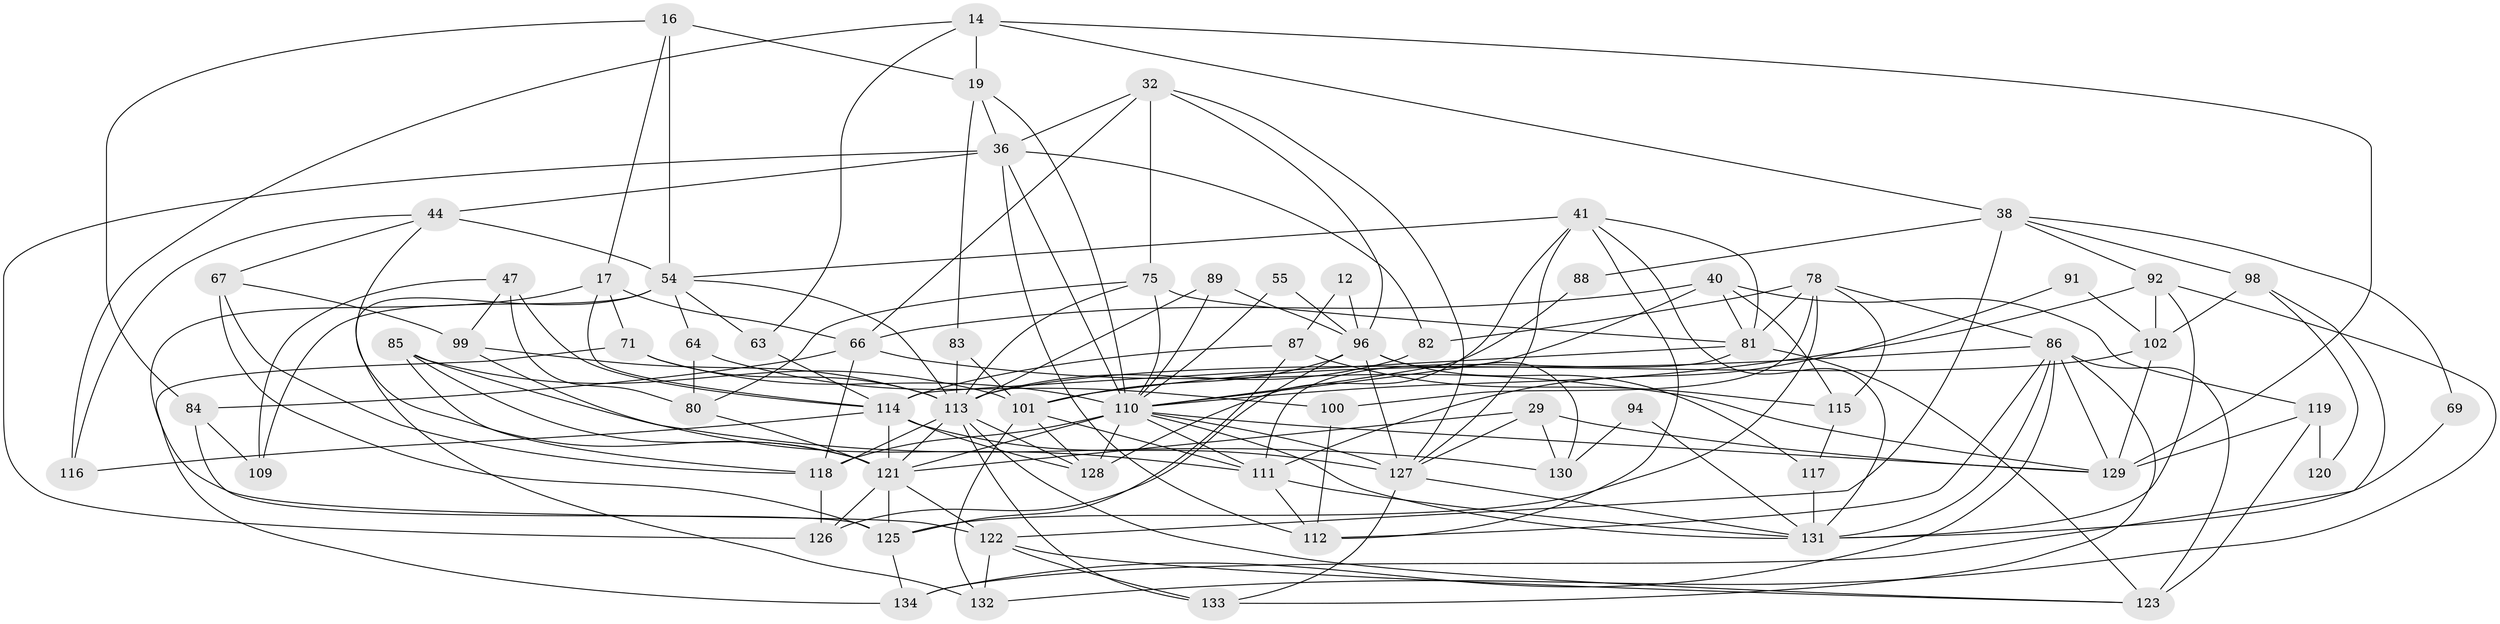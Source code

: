 // original degree distribution, {2: 0.13432835820895522, 3: 0.2537313432835821, 4: 0.2835820895522388, 6: 0.11194029850746269, 5: 0.1791044776119403, 7: 0.029850746268656716, 8: 0.007462686567164179}
// Generated by graph-tools (version 1.1) at 2025/51/03/09/25 04:51:24]
// undirected, 67 vertices, 170 edges
graph export_dot {
graph [start="1"]
  node [color=gray90,style=filled];
  12;
  14;
  16;
  17;
  19;
  29;
  32 [super="+15"];
  36 [super="+9+27"];
  38;
  40;
  41 [super="+4"];
  44;
  47;
  54 [super="+20+51"];
  55;
  63;
  64;
  66 [super="+11"];
  67;
  69;
  71 [super="+39"];
  75;
  78 [super="+1+45+30"];
  80 [super="+59"];
  81 [super="+52"];
  82;
  83;
  84 [super="+79"];
  85;
  86 [super="+22+31"];
  87;
  88;
  89 [super="+61"];
  91;
  92 [super="+10"];
  94;
  96 [super="+93"];
  98;
  99;
  100 [super="+95"];
  101 [super="+33+48+50"];
  102 [super="+97"];
  109;
  110 [super="+24+90+106"];
  111 [super="+68"];
  112 [super="+18"];
  113 [super="+73+70+104"];
  114 [super="+74"];
  115 [super="+58"];
  116;
  117;
  118 [super="+105"];
  119 [super="+49"];
  120;
  121 [super="+108"];
  122 [super="+107"];
  123;
  125 [super="+28"];
  126;
  127 [super="+76+2+124"];
  128 [super="+26"];
  129 [super="+56+34"];
  130 [super="+53"];
  131 [super="+62"];
  132;
  133;
  134;
  12 -- 87;
  12 -- 96;
  14 -- 63;
  14 -- 19;
  14 -- 38;
  14 -- 116;
  14 -- 129;
  16 -- 17;
  16 -- 19;
  16 -- 54 [weight=2];
  16 -- 84;
  17 -- 66;
  17 -- 122;
  17 -- 71;
  17 -- 114;
  19 -- 83;
  19 -- 36;
  19 -- 110;
  29 -- 130 [weight=2];
  29 -- 129;
  29 -- 127;
  29 -- 121;
  32 -- 127;
  32 -- 75;
  32 -- 96;
  32 -- 36;
  32 -- 66;
  36 -- 44;
  36 -- 112 [weight=2];
  36 -- 82;
  36 -- 126 [weight=2];
  36 -- 110 [weight=2];
  38 -- 122 [weight=2];
  38 -- 69;
  38 -- 88;
  38 -- 92;
  38 -- 98;
  40 -- 66;
  40 -- 81;
  40 -- 119;
  40 -- 115;
  40 -- 110;
  41 -- 128 [weight=2];
  41 -- 131 [weight=2];
  41 -- 54;
  41 -- 112;
  41 -- 81;
  41 -- 127;
  44 -- 121;
  44 -- 67;
  44 -- 116;
  44 -- 54 [weight=2];
  47 -- 80 [weight=2];
  47 -- 99;
  47 -- 109;
  47 -- 114;
  54 -- 132;
  54 -- 64;
  54 -- 109;
  54 -- 63;
  54 -- 113;
  55 -- 96;
  55 -- 110;
  63 -- 114;
  64 -- 80;
  64 -- 100;
  66 -- 84;
  66 -- 129;
  66 -- 118;
  67 -- 99;
  67 -- 118;
  67 -- 125;
  69 -- 131;
  71 -- 134;
  71 -- 113;
  71 -- 110;
  75 -- 81;
  75 -- 80;
  75 -- 113;
  75 -- 110;
  78 -- 82;
  78 -- 100 [weight=2];
  78 -- 115;
  78 -- 86;
  78 -- 125;
  78 -- 81 [weight=2];
  80 -- 121;
  81 -- 114 [weight=2];
  81 -- 123;
  81 -- 111;
  82 -- 113;
  83 -- 101;
  83 -- 113;
  84 -- 109;
  84 -- 125 [weight=2];
  85 -- 130;
  85 -- 101;
  85 -- 118;
  85 -- 121;
  86 -- 134;
  86 -- 112;
  86 -- 133;
  86 -- 123;
  86 -- 131;
  86 -- 101;
  86 -- 129;
  87 -- 125;
  87 -- 114;
  87 -- 115 [weight=2];
  88 -- 110;
  89 -- 96;
  89 -- 113;
  89 -- 110 [weight=2];
  91 -- 111;
  91 -- 102;
  92 -- 132;
  92 -- 131;
  92 -- 102;
  92 -- 110;
  94 -- 130;
  94 -- 131;
  96 -- 117;
  96 -- 130 [weight=2];
  96 -- 126;
  96 -- 101 [weight=2];
  96 -- 127;
  98 -- 102;
  98 -- 120;
  98 -- 134;
  99 -- 113;
  99 -- 111;
  100 -- 112 [weight=2];
  101 -- 128;
  101 -- 132;
  101 -- 111;
  102 -- 113 [weight=2];
  102 -- 129;
  110 -- 131;
  110 -- 128 [weight=2];
  110 -- 129;
  110 -- 111 [weight=2];
  110 -- 127 [weight=4];
  110 -- 118;
  110 -- 121;
  111 -- 131 [weight=2];
  111 -- 112;
  113 -- 133;
  113 -- 118 [weight=2];
  113 -- 121 [weight=2];
  113 -- 128;
  113 -- 123;
  114 -- 116;
  114 -- 128;
  114 -- 127;
  114 -- 121;
  115 -- 117;
  117 -- 131;
  118 -- 126;
  119 -- 129;
  119 -- 120;
  119 -- 123 [weight=2];
  121 -- 126;
  121 -- 125;
  121 -- 122;
  122 -- 132;
  122 -- 133;
  122 -- 123;
  125 -- 134;
  127 -- 133;
  127 -- 131;
}
